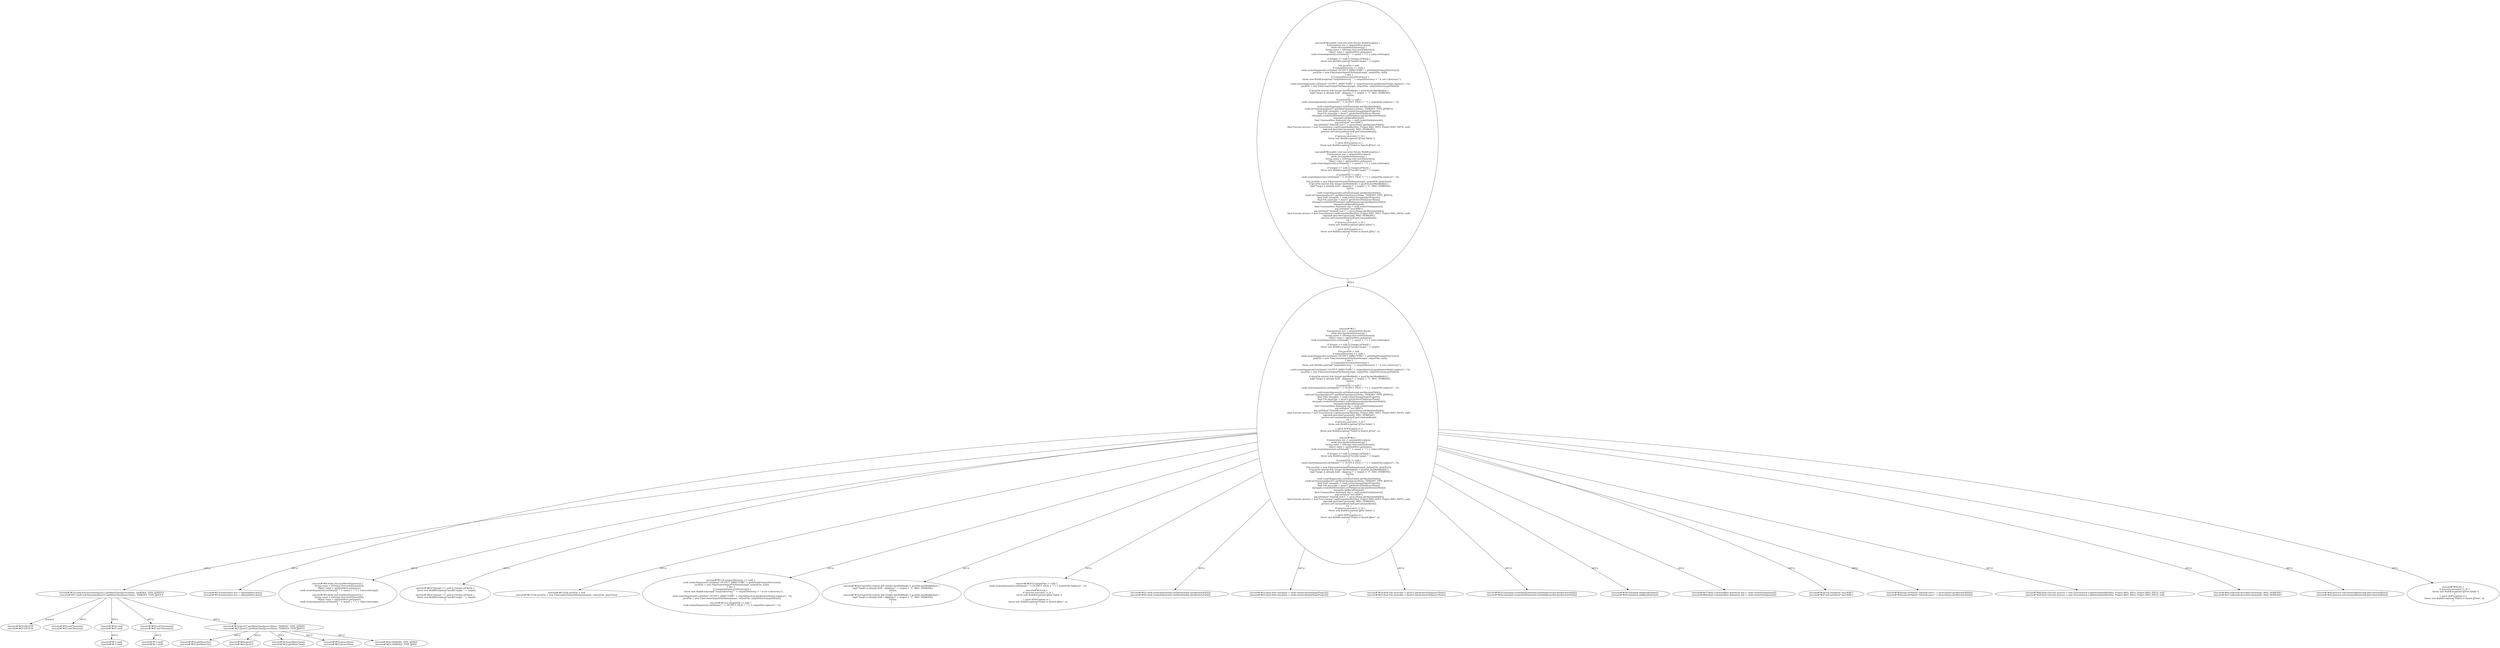 digraph "Pattern" {
0 [label="execute#?#32:DELETE
execute#?#21:DELETE" shape=ellipse]
1 [label="execute#?#32:cmdl.setClassname(JavaCC.getMainClass(javaccHome, TASKDEF_TYPE_JJTREE))
execute#?#21:cmdl.setClassname(JavaCC.getMainClass(javaccHome, TASKDEF_TYPE_JJDOC))" shape=ellipse]
2 [label="execute#?#2:\{
    Enumeration iter = optionalAttrs.keys();
    while (iter.hasMoreElements()) \{
        String name = ((String) (iter.nextElement()));
        Object value = optionalAttrs.get(name);
        cmdl.createArgument().setValue(((\"-\" + name) + \":\") + value.toString());
    \} 
    if ((target == null) || (!target.isFile())) \{
        throw new BuildException(\"Invalid target: \" + target);
    \}
    File javaFile = null;
    if (outputDirectory == null) \{
        cmdl.createArgument().setValue(\"-OUTPUT_DIRECTORY:\" + getDefaultOutputDirectory());
        javaFile = new File(createOutputFileName(target, outputFile, null));
    \} else \{
        if (!outputDirectory.isDirectory()) \{
            throw new BuildException((\"'outputdirectory' \" + outputDirectory) + \" is not a directory.\");
        \}
        cmdl.createArgument().setValue(\"-OUTPUT_DIRECTORY:\" + outputDirectory.getAbsolutePath().replace('\\', '/'));
        javaFile = new File(createOutputFileName(target, outputFile, outputDirectory.getPath()));
    \}
    if (javaFile.exists() && (target.lastModified() < javaFile.lastModified())) \{
        log((\"Target is already built - skipping (\" + target) + \")\", MSG_VERBOSE);
        return;
    \}
    if (outputFile != null) \{
        cmdl.createArgument().setValue(((\"-\" + OUTPUT_FILE) + \":\") + outputFile.replace('\\', '/'));
    \}
    cmdl.createArgument().setValue(target.getAbsolutePath());
    cmdl.setClassname(JavaCC.getMainClass(javaccHome, TASKDEF_TYPE_JJTREE));
    final Path classpath = cmdl.createClasspath(getProject());
    final File javaccJar = JavaCC.getArchiveFile(javaccHome);
    classpath.createPathElement().setPath(javaccJar.getAbsolutePath());
    classpath.addJavaRuntime();
    final Commandline.Argument arg = cmdl.createVmArgument();
    arg.setValue(\"-mx140M\");
    arg.setValue(\"-Dinstall.root=\" + javaccHome.getAbsolutePath());
    final Execute process = new Execute(new LogStreamHandler(this, Project.MSG_INFO, Project.MSG_INFO), null);
    log(cmdl.describeCommand(), MSG_VERBOSE);
    process.setCommandline(cmdl.getCommandline());
    try \{
        if (process.execute() != 0) \{
            throw new BuildException(\"JJTree failed.\");
        \}
    \} catch (IOException e) \{
        throw new BuildException(\"Failed to launch JJTree\", e);
    \}
\}
execute#?#2:\{
    Enumeration iter = optionalAttrs.keys();
    while (iter.hasMoreElements()) \{
        String name = ((String) (iter.nextElement()));
        Object value = optionalAttrs.get(name);
        cmdl.createArgument().setValue(((\"-\" + name) + \":\") + value.toString());
    \} 
    if ((target == null) || (!target.isFile())) \{
        throw new BuildException(\"Invalid target: \" + target);
    \}
    if (outputFile != null) \{
        cmdl.createArgument().setValue(((\"-\" + OUTPUT_FILE) + \":\") + outputFile.replace('\\', '/'));
    \}
    File javaFile = new File(createOutputFileName(target, outputFile, plainText));
    if (javaFile.exists() && (target.lastModified() < javaFile.lastModified())) \{
        log((\"Target is already built - skipping (\" + target) + \")\", MSG_VERBOSE);
        return;
    \}
    cmdl.createArgument().setValue(target.getAbsolutePath());
    cmdl.setClassname(JavaCC.getMainClass(javaccHome, TASKDEF_TYPE_JJDOC));
    final Path classpath = cmdl.createClasspath(getProject());
    final File javaccJar = JavaCC.getArchiveFile(javaccHome);
    classpath.createPathElement().setPath(javaccJar.getAbsolutePath());
    classpath.addJavaRuntime();
    final Commandline.Argument arg = cmdl.createVmArgument();
    arg.setValue(\"-mx140M\");
    arg.setValue(\"-Dinstall.root=\" + javaccHome.getAbsolutePath());
    final Execute process = new Execute(new LogStreamHandler(this, Project.MSG_INFO, Project.MSG_INFO), null);
    log(cmdl.describeCommand(), MSG_VERBOSE);
    process.setCommandline(cmdl.getCommandline());
    try \{
        if (process.execute() != 0) \{
            throw new BuildException(\"JJDoc failed.\");
        \}
    \} catch (IOException e) \{
        throw new BuildException(\"Failed to launch JJDoc\", e);
    \}
\}" shape=ellipse]
3 [label="execute#?#2:public void execute() throws BuildException \{
    Enumeration iter = optionalAttrs.keys();
    while (iter.hasMoreElements()) \{
        String name = ((String) (iter.nextElement()));
        Object value = optionalAttrs.get(name);
        cmdl.createArgument().setValue(((\"-\" + name) + \":\") + value.toString());
    \} 
    if ((target == null) || (!target.isFile())) \{
        throw new BuildException(\"Invalid target: \" + target);
    \}
    File javaFile = null;
    if (outputDirectory == null) \{
        cmdl.createArgument().setValue(\"-OUTPUT_DIRECTORY:\" + getDefaultOutputDirectory());
        javaFile = new File(createOutputFileName(target, outputFile, null));
    \} else \{
        if (!outputDirectory.isDirectory()) \{
            throw new BuildException((\"'outputdirectory' \" + outputDirectory) + \" is not a directory.\");
        \}
        cmdl.createArgument().setValue(\"-OUTPUT_DIRECTORY:\" + outputDirectory.getAbsolutePath().replace('\\', '/'));
        javaFile = new File(createOutputFileName(target, outputFile, outputDirectory.getPath()));
    \}
    if (javaFile.exists() && (target.lastModified() < javaFile.lastModified())) \{
        log((\"Target is already built - skipping (\" + target) + \")\", MSG_VERBOSE);
        return;
    \}
    if (outputFile != null) \{
        cmdl.createArgument().setValue(((\"-\" + OUTPUT_FILE) + \":\") + outputFile.replace('\\', '/'));
    \}
    cmdl.createArgument().setValue(target.getAbsolutePath());
    cmdl.setClassname(JavaCC.getMainClass(javaccHome, TASKDEF_TYPE_JJTREE));
    final Path classpath = cmdl.createClasspath(getProject());
    final File javaccJar = JavaCC.getArchiveFile(javaccHome);
    classpath.createPathElement().setPath(javaccJar.getAbsolutePath());
    classpath.addJavaRuntime();
    final Commandline.Argument arg = cmdl.createVmArgument();
    arg.setValue(\"-mx140M\");
    arg.setValue(\"-Dinstall.root=\" + javaccHome.getAbsolutePath());
    final Execute process = new Execute(new LogStreamHandler(this, Project.MSG_INFO, Project.MSG_INFO), null);
    log(cmdl.describeCommand(), MSG_VERBOSE);
    process.setCommandline(cmdl.getCommandline());
    try \{
        if (process.execute() != 0) \{
            throw new BuildException(\"JJTree failed.\");
        \}
    \} catch (IOException e) \{
        throw new BuildException(\"Failed to launch JJTree\", e);
    \}
\}
execute#?#2:public void execute() throws BuildException \{
    Enumeration iter = optionalAttrs.keys();
    while (iter.hasMoreElements()) \{
        String name = ((String) (iter.nextElement()));
        Object value = optionalAttrs.get(name);
        cmdl.createArgument().setValue(((\"-\" + name) + \":\") + value.toString());
    \} 
    if ((target == null) || (!target.isFile())) \{
        throw new BuildException(\"Invalid target: \" + target);
    \}
    if (outputFile != null) \{
        cmdl.createArgument().setValue(((\"-\" + OUTPUT_FILE) + \":\") + outputFile.replace('\\', '/'));
    \}
    File javaFile = new File(createOutputFileName(target, outputFile, plainText));
    if (javaFile.exists() && (target.lastModified() < javaFile.lastModified())) \{
        log((\"Target is already built - skipping (\" + target) + \")\", MSG_VERBOSE);
        return;
    \}
    cmdl.createArgument().setValue(target.getAbsolutePath());
    cmdl.setClassname(JavaCC.getMainClass(javaccHome, TASKDEF_TYPE_JJDOC));
    final Path classpath = cmdl.createClasspath(getProject());
    final File javaccJar = JavaCC.getArchiveFile(javaccHome);
    classpath.createPathElement().setPath(javaccJar.getAbsolutePath());
    classpath.addJavaRuntime();
    final Commandline.Argument arg = cmdl.createVmArgument();
    arg.setValue(\"-mx140M\");
    arg.setValue(\"-Dinstall.root=\" + javaccHome.getAbsolutePath());
    final Execute process = new Execute(new LogStreamHandler(this, Project.MSG_INFO, Project.MSG_INFO), null);
    log(cmdl.describeCommand(), MSG_VERBOSE);
    process.setCommandline(cmdl.getCommandline());
    try \{
        if (process.execute() != 0) \{
            throw new BuildException(\"JJDoc failed.\");
        \}
    \} catch (IOException e) \{
        throw new BuildException(\"Failed to launch JJDoc\", e);
    \}
\}" shape=ellipse]
4 [label="execute#?#3:Enumeration iter = optionalAttrs.keys()
execute#?#3:Enumeration iter = optionalAttrs.keys()" shape=ellipse]
5 [label="execute#?#4:while (iter.hasMoreElements()) \{
    String name = ((String) (iter.nextElement()));
    Object value = optionalAttrs.get(name);
    cmdl.createArgument().setValue(((\"-\" + name) + \":\") + value.toString());
\} 
execute#?#4:while (iter.hasMoreElements()) \{
    String name = ((String) (iter.nextElement()));
    Object value = optionalAttrs.get(name);
    cmdl.createArgument().setValue(((\"-\" + name) + \":\") + value.toString());
\} " shape=ellipse]
6 [label="execute#?#9:if ((target == null) || (!target.isFile())) \{
    throw new BuildException(\"Invalid target: \" + target);
\}
execute#?#9:if ((target == null) || (!target.isFile())) \{
    throw new BuildException(\"Invalid target: \" + target);
\}" shape=ellipse]
7 [label="execute#?#12:File javaFile = null
execute#?#15:File javaFile = new File(createOutputFileName(target, outputFile, plainText))" shape=ellipse]
8 [label="execute#?#13:if (outputDirectory == null) \{
    cmdl.createArgument().setValue(\"-OUTPUT_DIRECTORY:\" + getDefaultOutputDirectory());
    javaFile = new File(createOutputFileName(target, outputFile, null));
\} else \{
    if (!outputDirectory.isDirectory()) \{
        throw new BuildException((\"'outputdirectory' \" + outputDirectory) + \" is not a directory.\");
    \}
    cmdl.createArgument().setValue(\"-OUTPUT_DIRECTORY:\" + outputDirectory.getAbsolutePath().replace('\\', '/'));
    javaFile = new File(createOutputFileName(target, outputFile, outputDirectory.getPath()));
\}
execute#?#12:if (outputFile != null) \{
    cmdl.createArgument().setValue(((\"-\" + OUTPUT_FILE) + \":\") + outputFile.replace('\\', '/'));
\}" shape=ellipse]
9 [label="execute#?#24:if (javaFile.exists() && (target.lastModified() < javaFile.lastModified())) \{
    log((\"Target is already built - skipping (\" + target) + \")\", MSG_VERBOSE);
    return;
\}
execute#?#16:if (javaFile.exists() && (target.lastModified() < javaFile.lastModified())) \{
    log((\"Target is already built - skipping (\" + target) + \")\", MSG_VERBOSE);
    return;
\}" shape=ellipse]
10 [label="execute#?#28:if (outputFile != null) \{
    cmdl.createArgument().setValue(((\"-\" + OUTPUT_FILE) + \":\") + outputFile.replace('\\', '/'));
\}
execute#?#33:try \{
    if (process.execute() != 0) \{
        throw new BuildException(\"JJDoc failed.\");
    \}
\} catch (IOException e) \{
    throw new BuildException(\"Failed to launch JJDoc\", e);
\}" shape=ellipse]
11 [label="execute#?#31:cmdl.createArgument().setValue(target.getAbsolutePath())
execute#?#20:cmdl.createArgument().setValue(target.getAbsolutePath())" shape=ellipse]
12 [label="execute#?#33:final Path classpath = cmdl.createClasspath(getProject())
execute#?#22:final Path classpath = cmdl.createClasspath(getProject())" shape=ellipse]
13 [label="execute#?#34:final File javaccJar = JavaCC.getArchiveFile(javaccHome)
execute#?#23:final File javaccJar = JavaCC.getArchiveFile(javaccHome)" shape=ellipse]
14 [label="execute#?#35:classpath.createPathElement().setPath(javaccJar.getAbsolutePath())
execute#?#24:classpath.createPathElement().setPath(javaccJar.getAbsolutePath())" shape=ellipse]
15 [label="execute#?#36:classpath.addJavaRuntime()
execute#?#25:classpath.addJavaRuntime()" shape=ellipse]
16 [label="execute#?#37:final Commandline.Argument arg = cmdl.createVmArgument()
execute#?#26:final Commandline.Argument arg = cmdl.createVmArgument()" shape=ellipse]
17 [label="execute#?#38:arg.setValue(\"-mx140M\")
execute#?#27:arg.setValue(\"-mx140M\")" shape=ellipse]
18 [label="execute#?#39:arg.setValue(\"-Dinstall.root=\" + javaccHome.getAbsolutePath())
execute#?#28:arg.setValue(\"-Dinstall.root=\" + javaccHome.getAbsolutePath())" shape=ellipse]
19 [label="execute#?#40:final Execute process = new Execute(new LogStreamHandler(this, Project.MSG_INFO, Project.MSG_INFO), null)
execute#?#29:final Execute process = new Execute(new LogStreamHandler(this, Project.MSG_INFO, Project.MSG_INFO), null)" shape=ellipse]
20 [label="execute#?#42:log(cmdl.describeCommand(), MSG_VERBOSE)
execute#?#31:log(cmdl.describeCommand(), MSG_VERBOSE)" shape=ellipse]
21 [label="execute#?#43:process.setCommandline(cmdl.getCommandline())
execute#?#32:process.setCommandline(cmdl.getCommandline())" shape=ellipse]
22 [label="execute#?#44:try \{
    if (process.execute() != 0) \{
        throw new BuildException(\"JJTree failed.\");
    \}
\} catch (IOException e) \{
    throw new BuildException(\"Failed to launch JJTree\", e);
\}" shape=ellipse]
23 [label="execute#?#32:setClassname
execute#?#21:setClassname" shape=ellipse]
24 [label="execute#?#32:cmdl
execute#?#21:cmdl" shape=ellipse]
25 [label="execute#?#-1:cmdl
execute#?#-1:cmdl" shape=ellipse]
26 [label="execute#?#32:setClassname()
execute#?#21:setClassname()" shape=ellipse]
27 [label="execute#?#-1:cmdl
execute#?#-1:cmdl" shape=ellipse]
28 [label="execute#?#32:JavaCC.getMainClass(javaccHome, TASKDEF_TYPE_JJTREE)
execute#?#21:JavaCC.getMainClass(javaccHome, TASKDEF_TYPE_JJDOC)" shape=ellipse]
29 [label="execute#?#32:getMainClass
execute#?#21:getMainClass" shape=ellipse]
30 [label="execute#?#32:JavaCC
execute#?#21:JavaCC" shape=ellipse]
31 [label="execute#?#32:getMainClass()
execute#?#21:getMainClass()" shape=ellipse]
32 [label="execute#?#32:javaccHome
execute#?#21:javaccHome" shape=ellipse]
33 [label="execute#?#32:TASKDEF_TYPE_JJTREE
execute#?#21:TASKDEF_TYPE_JJDOC" shape=ellipse]
1 -> 0 [label="Action:2"];
1 -> 23 [label="AST:2"];
1 -> 24 [label="AST:2"];
1 -> 26 [label="AST:2"];
1 -> 28 [label="AST:2"];
2 -> 1 [label="AST:2"];
2 -> 4 [label="AST:2"];
2 -> 5 [label="AST:2"];
2 -> 6 [label="AST:2"];
2 -> 7 [label="AST:2"];
2 -> 8 [label="AST:2"];
2 -> 9 [label="AST:2"];
2 -> 10 [label="AST:2"];
2 -> 11 [label="AST:2"];
2 -> 12 [label="AST:2"];
2 -> 13 [label="AST:2"];
2 -> 14 [label="AST:2"];
2 -> 15 [label="AST:2"];
2 -> 16 [label="AST:2"];
2 -> 17 [label="AST:2"];
2 -> 18 [label="AST:2"];
2 -> 19 [label="AST:2"];
2 -> 20 [label="AST:2"];
2 -> 21 [label="AST:2"];
2 -> 22 [label="AST:1"];
3 -> 2 [label="AST:2"];
24 -> 25 [label="AST:2"];
26 -> 27 [label="AST:2"];
28 -> 29 [label="AST:2"];
28 -> 30 [label="AST:2"];
28 -> 31 [label="AST:2"];
28 -> 32 [label="AST:2"];
28 -> 33 [label="AST:2"];
}